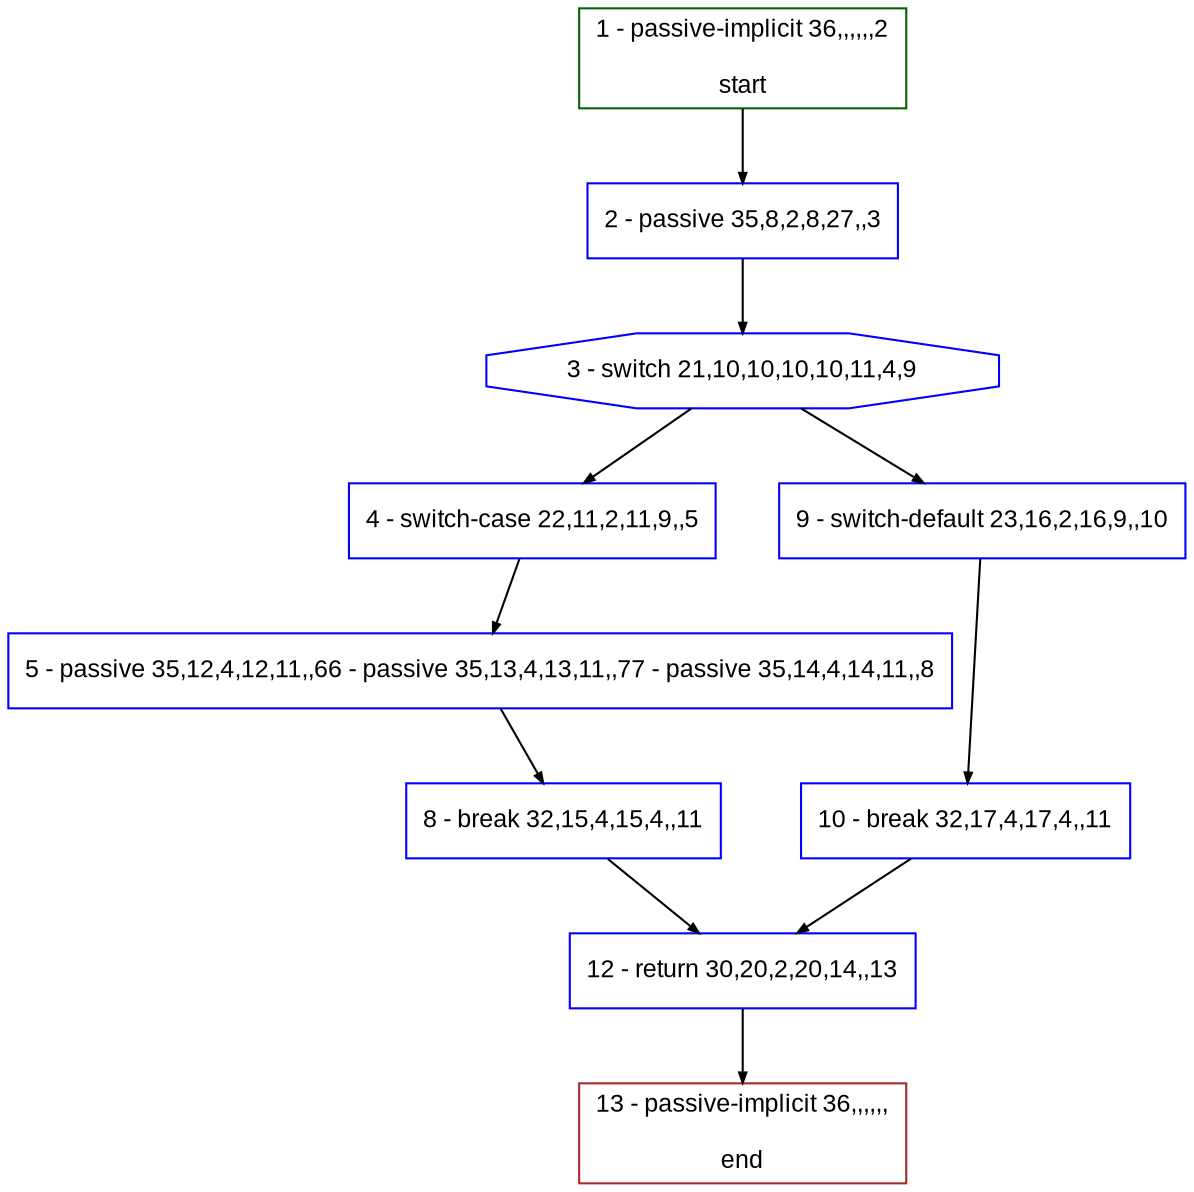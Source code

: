 digraph "" {
  graph [bgcolor="white", fillcolor="#FFFFCC", pack="true", packmode="clust", fontname="Arial", label="", fontsize="12", compound="true", style="rounded,filled"];
  node [node_initialized="no", fillcolor="white", fontname="Arial", label="", color="grey", fontsize="12", fixedsize="false", compound="true", shape="rectangle", style="filled"];
  edge [arrowtail="none", lhead="", fontcolor="black", fontname="Arial", label="", color="black", fontsize="12", arrowhead="normal", arrowsize="0.5", compound="true", ltail="", dir="forward"];
  __N1 [fillcolor="#ffffff", label="2 - passive 35,8,2,8,27,,3", color="#0000ff", shape="box", style="filled"];
  __N2 [fillcolor="#ffffff", label="1 - passive-implicit 36,,,,,,2\n\nstart", color="#006400", shape="box", style="filled"];
  __N3 [fillcolor="#ffffff", label="3 - switch 21,10,10,10,10,11,4,9", color="#0000ff", shape="octagon", style="filled"];
  __N4 [fillcolor="#ffffff", label="4 - switch-case 22,11,2,11,9,,5", color="#0000ff", shape="box", style="filled"];
  __N5 [fillcolor="#ffffff", label="9 - switch-default 23,16,2,16,9,,10", color="#0000ff", shape="box", style="filled"];
  __N6 [fillcolor="#ffffff", label="5 - passive 35,12,4,12,11,,66 - passive 35,13,4,13,11,,77 - passive 35,14,4,14,11,,8", color="#0000ff", shape="box", style="filled"];
  __N7 [fillcolor="#ffffff", label="8 - break 32,15,4,15,4,,11", color="#0000ff", shape="box", style="filled"];
  __N8 [fillcolor="#ffffff", label="12 - return 30,20,2,20,14,,13", color="#0000ff", shape="box", style="filled"];
  __N9 [fillcolor="#ffffff", label="10 - break 32,17,4,17,4,,11", color="#0000ff", shape="box", style="filled"];
  __N10 [fillcolor="#ffffff", label="13 - passive-implicit 36,,,,,,\n\nend", color="#a52a2a", shape="box", style="filled"];
  __N2 -> __N1 [arrowtail="none", color="#000000", label="", arrowhead="normal", dir="forward"];
  __N1 -> __N3 [arrowtail="none", color="#000000", label="", arrowhead="normal", dir="forward"];
  __N3 -> __N4 [arrowtail="none", color="#000000", label="", arrowhead="normal", dir="forward"];
  __N3 -> __N5 [arrowtail="none", color="#000000", label="", arrowhead="normal", dir="forward"];
  __N4 -> __N6 [arrowtail="none", color="#000000", label="", arrowhead="normal", dir="forward"];
  __N6 -> __N7 [arrowtail="none", color="#000000", label="", arrowhead="normal", dir="forward"];
  __N7 -> __N8 [arrowtail="none", color="#000000", label="", arrowhead="normal", dir="forward"];
  __N5 -> __N9 [arrowtail="none", color="#000000", label="", arrowhead="normal", dir="forward"];
  __N9 -> __N8 [arrowtail="none", color="#000000", label="", arrowhead="normal", dir="forward"];
  __N8 -> __N10 [arrowtail="none", color="#000000", label="", arrowhead="normal", dir="forward"];
}
